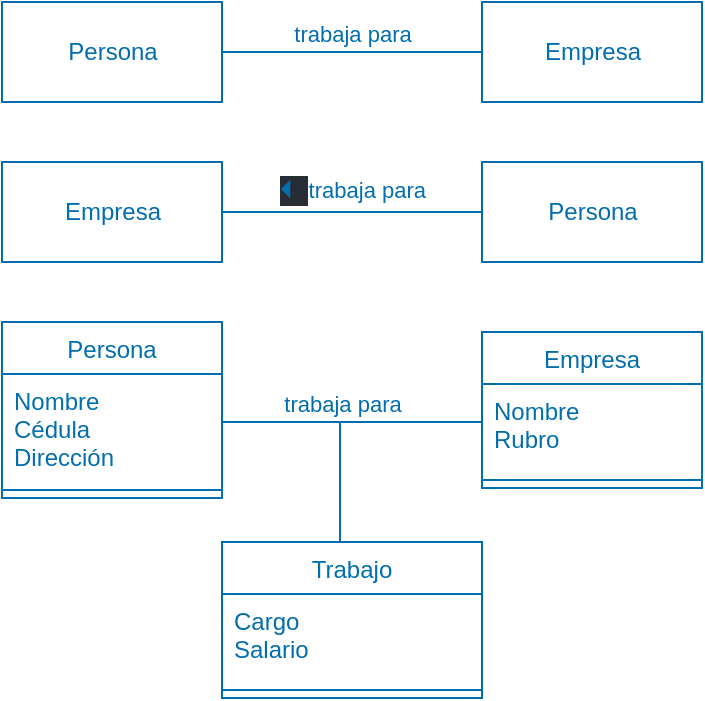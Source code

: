 <mxfile>
    <diagram id="oCPuF2ED4LOL1KKiVgKa" name="Page-1">
        <mxGraphModel dx="640" dy="540" grid="1" gridSize="10" guides="1" tooltips="1" connect="1" arrows="1" fold="1" page="1" pageScale="1" pageWidth="850" pageHeight="1100" math="0" shadow="0">
            <root>
                <mxCell id="0"/>
                <mxCell id="1" parent="0"/>
                <mxCell id="3" value="Persona" style="html=1;fontStyle=0;fontColor=#006EAF;fillColor=none;strokeColor=#006EAF;" parent="1" vertex="1">
                    <mxGeometry x="40" y="40" width="110" height="50" as="geometry"/>
                </mxCell>
                <mxCell id="4" value="Empresa" style="html=1;fontStyle=0;fontColor=#006EAF;fillColor=none;strokeColor=#006EAF;" parent="1" vertex="1">
                    <mxGeometry x="280" y="40" width="110" height="50" as="geometry"/>
                </mxCell>
                <mxCell id="5" value="trabaja para" style="endArrow=none;startArrow=none;endFill=0;startFill=0;endSize=8;html=1;verticalAlign=bottom;labelBackgroundColor=none;strokeWidth=1;jumpSize=1;fontStyle=0;fontColor=#006EAF;fillColor=#1ba1e2;strokeColor=#006EAF;" parent="1" source="3" target="4" edge="1">
                    <mxGeometry width="160" relative="1" as="geometry">
                        <mxPoint x="250" y="280" as="sourcePoint"/>
                        <mxPoint x="410" y="280" as="targetPoint"/>
                    </mxGeometry>
                </mxCell>
                <mxCell id="7" value="Empresa" style="html=1;fontStyle=0;fontColor=#006EAF;fillColor=none;strokeColor=#006EAF;" parent="1" vertex="1">
                    <mxGeometry x="40" y="120" width="110" height="50" as="geometry"/>
                </mxCell>
                <mxCell id="8" value="Persona" style="html=1;fontStyle=0;fontColor=#006EAF;fillColor=none;strokeColor=#006EAF;" parent="1" vertex="1">
                    <mxGeometry x="280" y="120" width="110" height="50" as="geometry"/>
                </mxCell>
                <mxCell id="9" value="&lt;span style=&quot;background-color: rgb(40, 44, 52); font-family: &amp;quot;Cascadia Code PL&amp;quot;, Consolas, &amp;quot;Courier New&amp;quot;, monospace, Menlo, Monaco, &amp;quot;Courier New&amp;quot;, monospace; font-size: 13px;&quot;&gt;⏴&amp;nbsp;&lt;/span&gt;trabaja para" style="endArrow=none;startArrow=none;endFill=0;startFill=0;endSize=8;html=1;verticalAlign=bottom;labelBackgroundColor=none;strokeWidth=1;jumpSize=1;fontStyle=0;fontColor=#006EAF;fillColor=#1ba1e2;strokeColor=#006EAF;" parent="1" source="7" target="8" edge="1">
                    <mxGeometry width="160" relative="1" as="geometry">
                        <mxPoint x="250" y="360" as="sourcePoint"/>
                        <mxPoint x="410" y="360" as="targetPoint"/>
                        <mxPoint as="offset"/>
                    </mxGeometry>
                </mxCell>
                <mxCell id="12" value="trabaja para" style="endArrow=none;startArrow=none;endFill=0;startFill=0;endSize=8;html=1;verticalAlign=bottom;labelBackgroundColor=none;strokeWidth=1;jumpSize=1;fontStyle=0;fontColor=#006EAF;fillColor=#1ba1e2;strokeColor=#006EAF;" parent="1" edge="1">
                    <mxGeometry x="-0.077" width="160" relative="1" as="geometry">
                        <mxPoint x="150" y="250" as="sourcePoint"/>
                        <mxPoint x="280" y="250" as="targetPoint"/>
                        <mxPoint as="offset"/>
                    </mxGeometry>
                </mxCell>
                <mxCell id="13" value="Persona" style="swimlane;fontStyle=0;align=center;verticalAlign=top;childLayout=stackLayout;horizontal=1;startSize=26;horizontalStack=0;resizeParent=1;resizeParentMax=0;resizeLast=0;collapsible=1;marginBottom=0;fontColor=#006EAF;fillColor=none;strokeColor=#006EAF;" parent="1" vertex="1">
                    <mxGeometry x="40" y="200" width="110" height="88" as="geometry"/>
                </mxCell>
                <mxCell id="14" value="Nombre&#10;Cédula&#10;Dirección" style="text;strokeColor=none;fillColor=none;align=left;verticalAlign=top;spacingLeft=4;spacingRight=4;overflow=hidden;rotatable=0;points=[[0,0.5],[1,0.5]];portConstraint=eastwest;fontStyle=0;fontColor=#006EAF;" parent="13" vertex="1">
                    <mxGeometry y="26" width="110" height="54" as="geometry"/>
                </mxCell>
                <mxCell id="15" value="" style="line;strokeWidth=1;fillColor=#1ba1e2;align=left;verticalAlign=middle;spacingTop=-1;spacingLeft=3;spacingRight=3;rotatable=0;labelPosition=right;points=[];portConstraint=eastwest;strokeColor=#006EAF;fontStyle=0;fontColor=#006EAF;" parent="13" vertex="1">
                    <mxGeometry y="80" width="110" height="8" as="geometry"/>
                </mxCell>
                <mxCell id="17" value="Empresa" style="swimlane;fontStyle=0;align=center;verticalAlign=top;childLayout=stackLayout;horizontal=1;startSize=26;horizontalStack=0;resizeParent=1;resizeParentMax=0;resizeLast=0;collapsible=1;marginBottom=0;fontColor=#006EAF;fillColor=none;strokeColor=#006EAF;" parent="1" vertex="1">
                    <mxGeometry x="280" y="205" width="110" height="78" as="geometry"/>
                </mxCell>
                <mxCell id="18" value="Nombre&#10;Rubro" style="text;strokeColor=none;fillColor=none;align=left;verticalAlign=top;spacingLeft=4;spacingRight=4;overflow=hidden;rotatable=0;points=[[0,0.5],[1,0.5]];portConstraint=eastwest;fontStyle=0;fontColor=#006EAF;" parent="17" vertex="1">
                    <mxGeometry y="26" width="110" height="44" as="geometry"/>
                </mxCell>
                <mxCell id="19" value="" style="line;strokeWidth=1;fillColor=#1ba1e2;align=left;verticalAlign=middle;spacingTop=-1;spacingLeft=3;spacingRight=3;rotatable=0;labelPosition=right;points=[];portConstraint=eastwest;strokeColor=#006EAF;fontStyle=0;fontColor=#006EAF;" parent="17" vertex="1">
                    <mxGeometry y="70" width="110" height="8" as="geometry"/>
                </mxCell>
                <mxCell id="21" value="Trabajo" style="swimlane;fontStyle=0;align=center;verticalAlign=top;childLayout=stackLayout;horizontal=1;startSize=26;horizontalStack=0;resizeParent=1;resizeParentMax=0;resizeLast=0;collapsible=1;marginBottom=0;fontColor=#006EAF;fillColor=none;strokeColor=#006EAF;" parent="1" vertex="1">
                    <mxGeometry x="150" y="310" width="130" height="78" as="geometry"/>
                </mxCell>
                <mxCell id="22" value="Cargo&#10;Salario" style="text;strokeColor=none;fillColor=none;align=left;verticalAlign=top;spacingLeft=4;spacingRight=4;overflow=hidden;rotatable=0;points=[[0,0.5],[1,0.5]];portConstraint=eastwest;fontStyle=0;fontColor=#006EAF;" parent="21" vertex="1">
                    <mxGeometry y="26" width="130" height="44" as="geometry"/>
                </mxCell>
                <mxCell id="23" value="" style="line;strokeWidth=1;fillColor=#1ba1e2;align=left;verticalAlign=middle;spacingTop=-1;spacingLeft=3;spacingRight=3;rotatable=0;labelPosition=right;points=[];portConstraint=eastwest;strokeColor=#006EAF;fontStyle=0;fontColor=#006EAF;" parent="21" vertex="1">
                    <mxGeometry y="70" width="130" height="8" as="geometry"/>
                </mxCell>
                <mxCell id="25" value="" style="endArrow=none;startArrow=none;endFill=0;startFill=0;endSize=8;html=1;verticalAlign=bottom;labelBackgroundColor=none;strokeWidth=1;jumpSize=1;entryX=0.454;entryY=0.006;entryDx=0;entryDy=0;entryPerimeter=0;fontStyle=0;fontColor=#006EAF;fillColor=#1ba1e2;strokeColor=#006EAF;" parent="1" target="21" edge="1">
                    <mxGeometry width="160" relative="1" as="geometry">
                        <mxPoint x="209" y="250" as="sourcePoint"/>
                        <mxPoint x="215" y="310" as="targetPoint"/>
                    </mxGeometry>
                </mxCell>
            </root>
        </mxGraphModel>
    </diagram>
</mxfile>